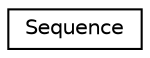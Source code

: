 digraph G
{
  edge [fontname="Helvetica",fontsize="10",labelfontname="Helvetica",labelfontsize="10"];
  node [fontname="Helvetica",fontsize="10",shape=record];
  rankdir=LR;
  Node1 [label="Sequence",height=0.2,width=0.4,color="black", fillcolor="white", style="filled",URL="$dd/d1a/structSequence.html"];
}
